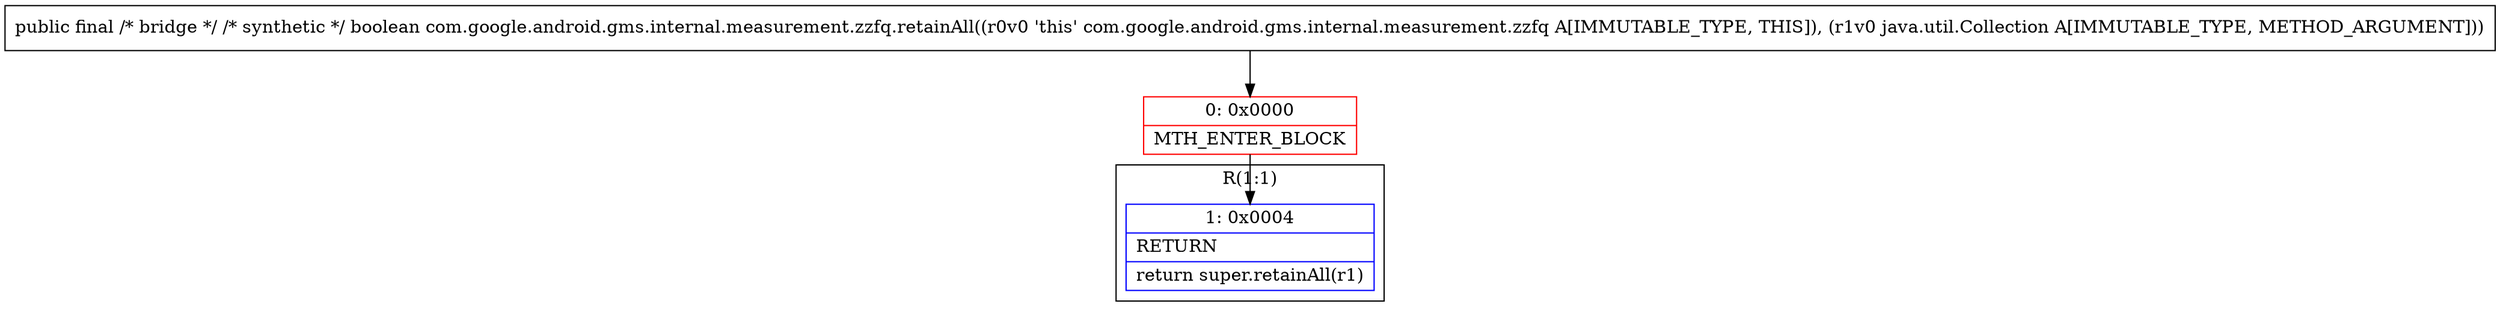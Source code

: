 digraph "CFG forcom.google.android.gms.internal.measurement.zzfq.retainAll(Ljava\/util\/Collection;)Z" {
subgraph cluster_Region_1118330680 {
label = "R(1:1)";
node [shape=record,color=blue];
Node_1 [shape=record,label="{1\:\ 0x0004|RETURN\l|return super.retainAll(r1)\l}"];
}
Node_0 [shape=record,color=red,label="{0\:\ 0x0000|MTH_ENTER_BLOCK\l}"];
MethodNode[shape=record,label="{public final \/* bridge *\/ \/* synthetic *\/ boolean com.google.android.gms.internal.measurement.zzfq.retainAll((r0v0 'this' com.google.android.gms.internal.measurement.zzfq A[IMMUTABLE_TYPE, THIS]), (r1v0 java.util.Collection A[IMMUTABLE_TYPE, METHOD_ARGUMENT])) }"];
MethodNode -> Node_0;
Node_0 -> Node_1;
}

